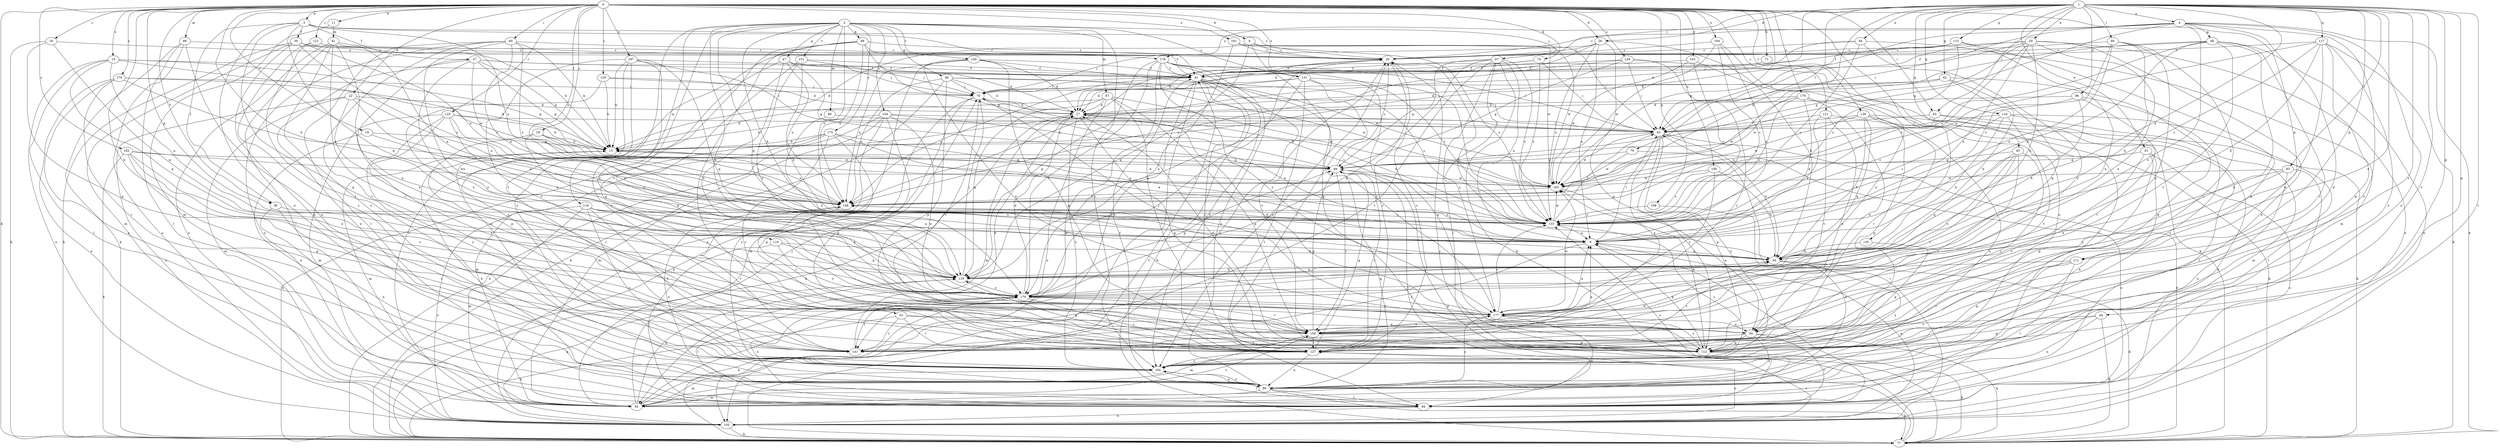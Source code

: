 strict digraph  {
0;
1;
2;
3;
4;
6;
9;
11;
13;
15;
16;
18;
19;
20;
22;
26;
27;
29;
33;
34;
36;
37;
39;
41;
42;
44;
45;
46;
47;
48;
49;
53;
56;
60;
62;
63;
67;
70;
71;
74;
77;
79;
80;
83;
84;
86;
87;
89;
91;
92;
94;
96;
98;
99;
100;
103;
104;
105;
108;
110;
111;
112;
115;
116;
117;
118;
119;
121;
122;
125;
127;
128;
129;
131;
133;
135;
139;
141;
148;
150;
151;
156;
163;
164;
167;
170;
174;
175;
176;
177;
179;
181;
182;
184;
0 -> 3  [label=a];
0 -> 9  [label=b];
0 -> 11  [label=b];
0 -> 15  [label=c];
0 -> 16  [label=c];
0 -> 18  [label=c];
0 -> 19  [label=c];
0 -> 22  [label=d];
0 -> 26  [label=d];
0 -> 36  [label=f];
0 -> 53  [label=h];
0 -> 56  [label=h];
0 -> 60  [label=i];
0 -> 62  [label=i];
0 -> 71  [label=k];
0 -> 74  [label=k];
0 -> 77  [label=k];
0 -> 86  [label=m];
0 -> 100  [label=o];
0 -> 103  [label=o];
0 -> 108  [label=p];
0 -> 110  [label=p];
0 -> 111  [label=p];
0 -> 121  [label=r];
0 -> 122  [label=r];
0 -> 125  [label=r];
0 -> 128  [label=s];
0 -> 129  [label=s];
0 -> 131  [label=s];
0 -> 135  [label=t];
0 -> 139  [label=t];
0 -> 148  [label=u];
0 -> 163  [label=w];
0 -> 164  [label=x];
0 -> 167  [label=x];
0 -> 174  [label=y];
0 -> 179  [label=z];
0 -> 181  [label=z];
0 -> 182  [label=z];
1 -> 4  [label=a];
1 -> 6  [label=a];
1 -> 13  [label=b];
1 -> 26  [label=d];
1 -> 29  [label=e];
1 -> 33  [label=e];
1 -> 34  [label=e];
1 -> 42  [label=g];
1 -> 44  [label=g];
1 -> 45  [label=g];
1 -> 62  [label=i];
1 -> 67  [label=j];
1 -> 79  [label=l];
1 -> 80  [label=l];
1 -> 83  [label=l];
1 -> 84  [label=l];
1 -> 94  [label=n];
1 -> 96  [label=n];
1 -> 111  [label=p];
1 -> 112  [label=p];
1 -> 115  [label=q];
1 -> 116  [label=q];
1 -> 117  [label=q];
1 -> 127  [label=r];
1 -> 148  [label=u];
1 -> 184  [label=z];
2 -> 46  [label=g];
2 -> 47  [label=g];
2 -> 56  [label=h];
2 -> 67  [label=j];
2 -> 87  [label=m];
2 -> 89  [label=m];
2 -> 98  [label=n];
2 -> 104  [label=o];
2 -> 118  [label=q];
2 -> 119  [label=q];
2 -> 131  [label=s];
2 -> 133  [label=s];
2 -> 141  [label=t];
2 -> 150  [label=v];
2 -> 151  [label=v];
2 -> 156  [label=v];
2 -> 170  [label=x];
2 -> 175  [label=y];
2 -> 184  [label=z];
3 -> 20  [label=c];
3 -> 36  [label=f];
3 -> 37  [label=f];
3 -> 39  [label=f];
3 -> 41  [label=f];
3 -> 99  [label=n];
3 -> 112  [label=p];
3 -> 119  [label=q];
3 -> 148  [label=u];
4 -> 13  [label=b];
4 -> 20  [label=c];
4 -> 48  [label=g];
4 -> 49  [label=g];
4 -> 63  [label=i];
4 -> 77  [label=k];
4 -> 99  [label=n];
4 -> 112  [label=p];
4 -> 170  [label=x];
4 -> 176  [label=y];
4 -> 184  [label=z];
6 -> 56  [label=h];
6 -> 63  [label=i];
6 -> 112  [label=p];
6 -> 141  [label=t];
9 -> 13  [label=b];
9 -> 20  [label=c];
9 -> 63  [label=i];
9 -> 112  [label=p];
9 -> 119  [label=q];
9 -> 163  [label=w];
11 -> 91  [label=m];
11 -> 92  [label=m];
13 -> 49  [label=g];
13 -> 92  [label=m];
13 -> 148  [label=u];
15 -> 6  [label=a];
15 -> 41  [label=f];
15 -> 49  [label=g];
15 -> 84  [label=l];
15 -> 105  [label=o];
15 -> 119  [label=q];
15 -> 163  [label=w];
16 -> 77  [label=k];
16 -> 112  [label=p];
16 -> 119  [label=q];
16 -> 176  [label=y];
18 -> 13  [label=b];
18 -> 119  [label=q];
18 -> 127  [label=r];
18 -> 148  [label=u];
18 -> 163  [label=w];
19 -> 6  [label=a];
19 -> 13  [label=b];
19 -> 99  [label=n];
20 -> 41  [label=f];
20 -> 56  [label=h];
20 -> 127  [label=r];
20 -> 148  [label=u];
20 -> 184  [label=z];
22 -> 6  [label=a];
22 -> 27  [label=d];
22 -> 92  [label=m];
22 -> 105  [label=o];
22 -> 112  [label=p];
22 -> 148  [label=u];
26 -> 6  [label=a];
26 -> 20  [label=c];
26 -> 27  [label=d];
26 -> 56  [label=h];
26 -> 70  [label=j];
26 -> 112  [label=p];
26 -> 133  [label=s];
27 -> 63  [label=i];
27 -> 77  [label=k];
27 -> 92  [label=m];
27 -> 112  [label=p];
27 -> 184  [label=z];
29 -> 6  [label=a];
29 -> 20  [label=c];
29 -> 41  [label=f];
29 -> 49  [label=g];
29 -> 56  [label=h];
29 -> 63  [label=i];
29 -> 99  [label=n];
29 -> 105  [label=o];
29 -> 133  [label=s];
29 -> 170  [label=x];
33 -> 49  [label=g];
33 -> 99  [label=n];
33 -> 105  [label=o];
33 -> 112  [label=p];
33 -> 141  [label=t];
34 -> 77  [label=k];
34 -> 84  [label=l];
34 -> 99  [label=n];
34 -> 112  [label=p];
34 -> 141  [label=t];
36 -> 99  [label=n];
36 -> 133  [label=s];
36 -> 141  [label=t];
37 -> 13  [label=b];
37 -> 27  [label=d];
37 -> 41  [label=f];
37 -> 49  [label=g];
37 -> 99  [label=n];
37 -> 148  [label=u];
37 -> 170  [label=x];
37 -> 177  [label=y];
39 -> 13  [label=b];
39 -> 20  [label=c];
39 -> 77  [label=k];
39 -> 92  [label=m];
39 -> 99  [label=n];
39 -> 133  [label=s];
39 -> 148  [label=u];
41 -> 70  [label=j];
41 -> 77  [label=k];
41 -> 105  [label=o];
41 -> 127  [label=r];
41 -> 133  [label=s];
41 -> 141  [label=t];
41 -> 148  [label=u];
41 -> 156  [label=v];
41 -> 177  [label=y];
42 -> 27  [label=d];
42 -> 56  [label=h];
42 -> 70  [label=j];
42 -> 112  [label=p];
42 -> 119  [label=q];
42 -> 163  [label=w];
44 -> 77  [label=k];
44 -> 99  [label=n];
44 -> 112  [label=p];
44 -> 156  [label=v];
45 -> 49  [label=g];
45 -> 119  [label=q];
45 -> 127  [label=r];
45 -> 141  [label=t];
45 -> 156  [label=v];
45 -> 170  [label=x];
46 -> 27  [label=d];
46 -> 63  [label=i];
46 -> 70  [label=j];
46 -> 77  [label=k];
46 -> 112  [label=p];
46 -> 148  [label=u];
46 -> 163  [label=w];
47 -> 41  [label=f];
47 -> 49  [label=g];
47 -> 70  [label=j];
47 -> 127  [label=r];
47 -> 148  [label=u];
47 -> 170  [label=x];
48 -> 6  [label=a];
48 -> 20  [label=c];
48 -> 34  [label=e];
48 -> 63  [label=i];
48 -> 105  [label=o];
48 -> 127  [label=r];
48 -> 148  [label=u];
48 -> 156  [label=v];
49 -> 20  [label=c];
49 -> 84  [label=l];
49 -> 127  [label=r];
49 -> 156  [label=v];
49 -> 163  [label=w];
53 -> 34  [label=e];
53 -> 77  [label=k];
53 -> 127  [label=r];
53 -> 141  [label=t];
53 -> 156  [label=v];
56 -> 77  [label=k];
56 -> 119  [label=q];
56 -> 127  [label=r];
56 -> 184  [label=z];
60 -> 6  [label=a];
60 -> 13  [label=b];
60 -> 20  [label=c];
60 -> 84  [label=l];
60 -> 105  [label=o];
60 -> 133  [label=s];
60 -> 141  [label=t];
60 -> 170  [label=x];
62 -> 63  [label=i];
62 -> 84  [label=l];
62 -> 105  [label=o];
62 -> 148  [label=u];
63 -> 13  [label=b];
63 -> 56  [label=h];
63 -> 77  [label=k];
63 -> 112  [label=p];
63 -> 156  [label=v];
63 -> 163  [label=w];
63 -> 184  [label=z];
67 -> 6  [label=a];
67 -> 41  [label=f];
67 -> 49  [label=g];
67 -> 77  [label=k];
67 -> 84  [label=l];
67 -> 133  [label=s];
67 -> 141  [label=t];
67 -> 170  [label=x];
67 -> 177  [label=y];
70 -> 27  [label=d];
70 -> 77  [label=k];
70 -> 92  [label=m];
70 -> 133  [label=s];
70 -> 156  [label=v];
71 -> 41  [label=f];
71 -> 84  [label=l];
74 -> 27  [label=d];
74 -> 41  [label=f];
74 -> 63  [label=i];
74 -> 133  [label=s];
77 -> 20  [label=c];
77 -> 41  [label=f];
77 -> 49  [label=g];
79 -> 49  [label=g];
79 -> 105  [label=o];
79 -> 163  [label=w];
80 -> 6  [label=a];
80 -> 20  [label=c];
80 -> 56  [label=h];
80 -> 127  [label=r];
80 -> 133  [label=s];
80 -> 177  [label=y];
83 -> 84  [label=l];
83 -> 99  [label=n];
83 -> 163  [label=w];
83 -> 170  [label=x];
83 -> 177  [label=y];
84 -> 6  [label=a];
84 -> 13  [label=b];
84 -> 105  [label=o];
84 -> 170  [label=x];
86 -> 20  [label=c];
86 -> 77  [label=k];
86 -> 84  [label=l];
86 -> 99  [label=n];
86 -> 105  [label=o];
87 -> 13  [label=b];
87 -> 27  [label=d];
87 -> 105  [label=o];
87 -> 112  [label=p];
87 -> 119  [label=q];
87 -> 127  [label=r];
87 -> 163  [label=w];
89 -> 63  [label=i];
89 -> 170  [label=x];
91 -> 6  [label=a];
91 -> 20  [label=c];
91 -> 34  [label=e];
91 -> 84  [label=l];
91 -> 105  [label=o];
91 -> 127  [label=r];
91 -> 184  [label=z];
92 -> 20  [label=c];
92 -> 70  [label=j];
92 -> 119  [label=q];
92 -> 133  [label=s];
92 -> 156  [label=v];
94 -> 20  [label=c];
94 -> 70  [label=j];
94 -> 92  [label=m];
94 -> 133  [label=s];
94 -> 177  [label=y];
96 -> 27  [label=d];
96 -> 56  [label=h];
96 -> 133  [label=s];
96 -> 156  [label=v];
96 -> 184  [label=z];
98 -> 20  [label=c];
98 -> 41  [label=f];
98 -> 49  [label=g];
98 -> 105  [label=o];
98 -> 127  [label=r];
98 -> 148  [label=u];
98 -> 184  [label=z];
99 -> 41  [label=f];
99 -> 49  [label=g];
99 -> 77  [label=k];
99 -> 84  [label=l];
99 -> 92  [label=m];
99 -> 148  [label=u];
99 -> 177  [label=y];
99 -> 184  [label=z];
100 -> 56  [label=h];
100 -> 133  [label=s];
100 -> 163  [label=w];
100 -> 177  [label=y];
103 -> 41  [label=f];
103 -> 133  [label=s];
103 -> 163  [label=w];
103 -> 177  [label=y];
104 -> 6  [label=a];
104 -> 13  [label=b];
104 -> 34  [label=e];
104 -> 63  [label=i];
104 -> 77  [label=k];
104 -> 92  [label=m];
104 -> 112  [label=p];
104 -> 184  [label=z];
105 -> 6  [label=a];
105 -> 63  [label=i];
105 -> 77  [label=k];
105 -> 119  [label=q];
105 -> 127  [label=r];
108 -> 99  [label=n];
108 -> 133  [label=s];
110 -> 56  [label=h];
110 -> 84  [label=l];
110 -> 119  [label=q];
110 -> 177  [label=y];
111 -> 84  [label=l];
111 -> 112  [label=p];
111 -> 119  [label=q];
111 -> 127  [label=r];
112 -> 27  [label=d];
112 -> 77  [label=k];
112 -> 163  [label=w];
112 -> 177  [label=y];
115 -> 20  [label=c];
115 -> 41  [label=f];
115 -> 63  [label=i];
115 -> 112  [label=p];
115 -> 133  [label=s];
115 -> 170  [label=x];
116 -> 56  [label=h];
116 -> 63  [label=i];
116 -> 84  [label=l];
116 -> 92  [label=m];
116 -> 133  [label=s];
116 -> 156  [label=v];
117 -> 20  [label=c];
117 -> 34  [label=e];
117 -> 56  [label=h];
117 -> 77  [label=k];
117 -> 112  [label=p];
117 -> 133  [label=s];
117 -> 148  [label=u];
117 -> 184  [label=z];
118 -> 6  [label=a];
118 -> 92  [label=m];
118 -> 105  [label=o];
118 -> 119  [label=q];
118 -> 133  [label=s];
118 -> 141  [label=t];
118 -> 184  [label=z];
119 -> 56  [label=h];
119 -> 70  [label=j];
119 -> 170  [label=x];
121 -> 6  [label=a];
121 -> 34  [label=e];
121 -> 63  [label=i];
121 -> 77  [label=k];
121 -> 156  [label=v];
122 -> 20  [label=c];
122 -> 141  [label=t];
122 -> 184  [label=z];
125 -> 6  [label=a];
125 -> 13  [label=b];
125 -> 63  [label=i];
125 -> 92  [label=m];
125 -> 119  [label=q];
125 -> 141  [label=t];
125 -> 184  [label=z];
127 -> 20  [label=c];
127 -> 49  [label=g];
127 -> 99  [label=n];
127 -> 105  [label=o];
127 -> 119  [label=q];
127 -> 184  [label=z];
128 -> 41  [label=f];
128 -> 49  [label=g];
128 -> 63  [label=i];
128 -> 77  [label=k];
128 -> 127  [label=r];
128 -> 148  [label=u];
129 -> 13  [label=b];
129 -> 27  [label=d];
129 -> 70  [label=j];
129 -> 170  [label=x];
131 -> 27  [label=d];
131 -> 70  [label=j];
131 -> 84  [label=l];
131 -> 112  [label=p];
131 -> 119  [label=q];
131 -> 127  [label=r];
131 -> 133  [label=s];
133 -> 6  [label=a];
133 -> 27  [label=d];
133 -> 63  [label=i];
133 -> 148  [label=u];
133 -> 163  [label=w];
135 -> 56  [label=h];
135 -> 112  [label=p];
139 -> 56  [label=h];
139 -> 63  [label=i];
139 -> 77  [label=k];
139 -> 99  [label=n];
139 -> 112  [label=p];
139 -> 119  [label=q];
139 -> 163  [label=w];
141 -> 6  [label=a];
141 -> 27  [label=d];
141 -> 56  [label=h];
148 -> 133  [label=s];
148 -> 141  [label=t];
148 -> 156  [label=v];
150 -> 27  [label=d];
150 -> 34  [label=e];
150 -> 41  [label=f];
150 -> 105  [label=o];
150 -> 112  [label=p];
150 -> 148  [label=u];
150 -> 163  [label=w];
151 -> 41  [label=f];
151 -> 56  [label=h];
151 -> 70  [label=j];
151 -> 170  [label=x];
151 -> 177  [label=y];
156 -> 49  [label=g];
156 -> 92  [label=m];
156 -> 112  [label=p];
156 -> 127  [label=r];
163 -> 13  [label=b];
163 -> 34  [label=e];
163 -> 148  [label=u];
164 -> 6  [label=a];
164 -> 20  [label=c];
164 -> 99  [label=n];
164 -> 133  [label=s];
164 -> 163  [label=w];
167 -> 13  [label=b];
167 -> 41  [label=f];
167 -> 63  [label=i];
167 -> 99  [label=n];
167 -> 119  [label=q];
167 -> 156  [label=v];
167 -> 170  [label=x];
167 -> 184  [label=z];
170 -> 20  [label=c];
170 -> 27  [label=d];
170 -> 49  [label=g];
170 -> 77  [label=k];
170 -> 84  [label=l];
170 -> 127  [label=r];
170 -> 141  [label=t];
170 -> 156  [label=v];
170 -> 177  [label=y];
174 -> 13  [label=b];
174 -> 70  [label=j];
174 -> 99  [label=n];
174 -> 105  [label=o];
174 -> 127  [label=r];
174 -> 148  [label=u];
175 -> 6  [label=a];
175 -> 13  [label=b];
175 -> 77  [label=k];
175 -> 92  [label=m];
175 -> 112  [label=p];
175 -> 127  [label=r];
175 -> 133  [label=s];
176 -> 41  [label=f];
176 -> 63  [label=i];
176 -> 92  [label=m];
176 -> 99  [label=n];
176 -> 119  [label=q];
176 -> 133  [label=s];
176 -> 170  [label=x];
176 -> 177  [label=y];
176 -> 184  [label=z];
177 -> 6  [label=a];
177 -> 27  [label=d];
177 -> 34  [label=e];
177 -> 70  [label=j];
177 -> 92  [label=m];
177 -> 133  [label=s];
177 -> 156  [label=v];
177 -> 163  [label=w];
179 -> 6  [label=a];
179 -> 27  [label=d];
179 -> 34  [label=e];
179 -> 127  [label=r];
179 -> 133  [label=s];
179 -> 163  [label=w];
181 -> 20  [label=c];
181 -> 133  [label=s];
181 -> 163  [label=w];
181 -> 170  [label=x];
182 -> 49  [label=g];
182 -> 77  [label=k];
182 -> 112  [label=p];
182 -> 156  [label=v];
182 -> 163  [label=w];
182 -> 170  [label=x];
184 -> 84  [label=l];
184 -> 92  [label=m];
184 -> 99  [label=n];
184 -> 133  [label=s];
}
